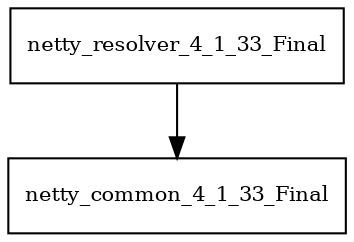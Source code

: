 digraph netty_resolver_4_1_33_Final_dependencies {
  node [shape = box, fontsize=10.0];
  netty_resolver_4_1_33_Final -> netty_common_4_1_33_Final;
}

